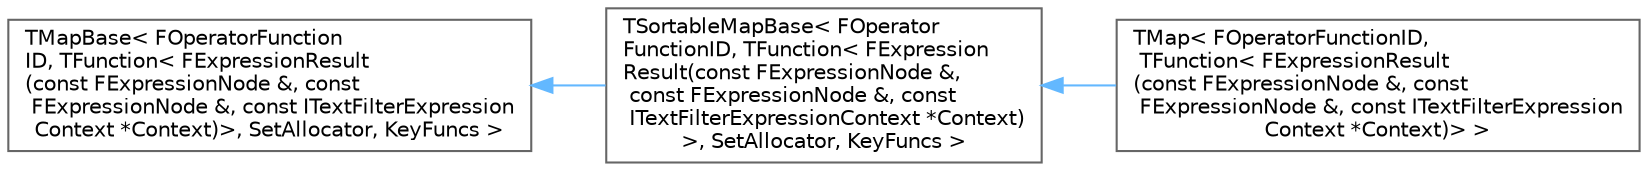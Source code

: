digraph "Graphical Class Hierarchy"
{
 // INTERACTIVE_SVG=YES
 // LATEX_PDF_SIZE
  bgcolor="transparent";
  edge [fontname=Helvetica,fontsize=10,labelfontname=Helvetica,labelfontsize=10];
  node [fontname=Helvetica,fontsize=10,shape=box,height=0.2,width=0.4];
  rankdir="LR";
  Node0 [id="Node000000",label="TMapBase\< FOperatorFunction\lID, TFunction\< FExpressionResult\l(const FExpressionNode &, const\l FExpressionNode &, const ITextFilterExpression\lContext *Context)\>, SetAllocator, KeyFuncs \>",height=0.2,width=0.4,color="grey40", fillcolor="white", style="filled",URL="$d8/dad/classTMapBase.html",tooltip=" "];
  Node0 -> Node1 [id="edge7143_Node000000_Node000001",dir="back",color="steelblue1",style="solid",tooltip=" "];
  Node1 [id="Node000001",label="TSortableMapBase\< FOperator\lFunctionID, TFunction\< FExpression\lResult(const FExpressionNode &,\l const FExpressionNode &, const\l ITextFilterExpressionContext *Context)\l\>, SetAllocator, KeyFuncs \>",height=0.2,width=0.4,color="grey40", fillcolor="white", style="filled",URL="$de/df5/classTSortableMapBase.html",tooltip=" "];
  Node1 -> Node2 [id="edge7144_Node000001_Node000002",dir="back",color="steelblue1",style="solid",tooltip=" "];
  Node2 [id="Node000002",label="TMap\< FOperatorFunctionID,\l TFunction\< FExpressionResult\l(const FExpressionNode &, const\l FExpressionNode &, const ITextFilterExpression\lContext *Context)\> \>",height=0.2,width=0.4,color="grey40", fillcolor="white", style="filled",URL="$d8/da9/classTMap.html",tooltip=" "];
}

